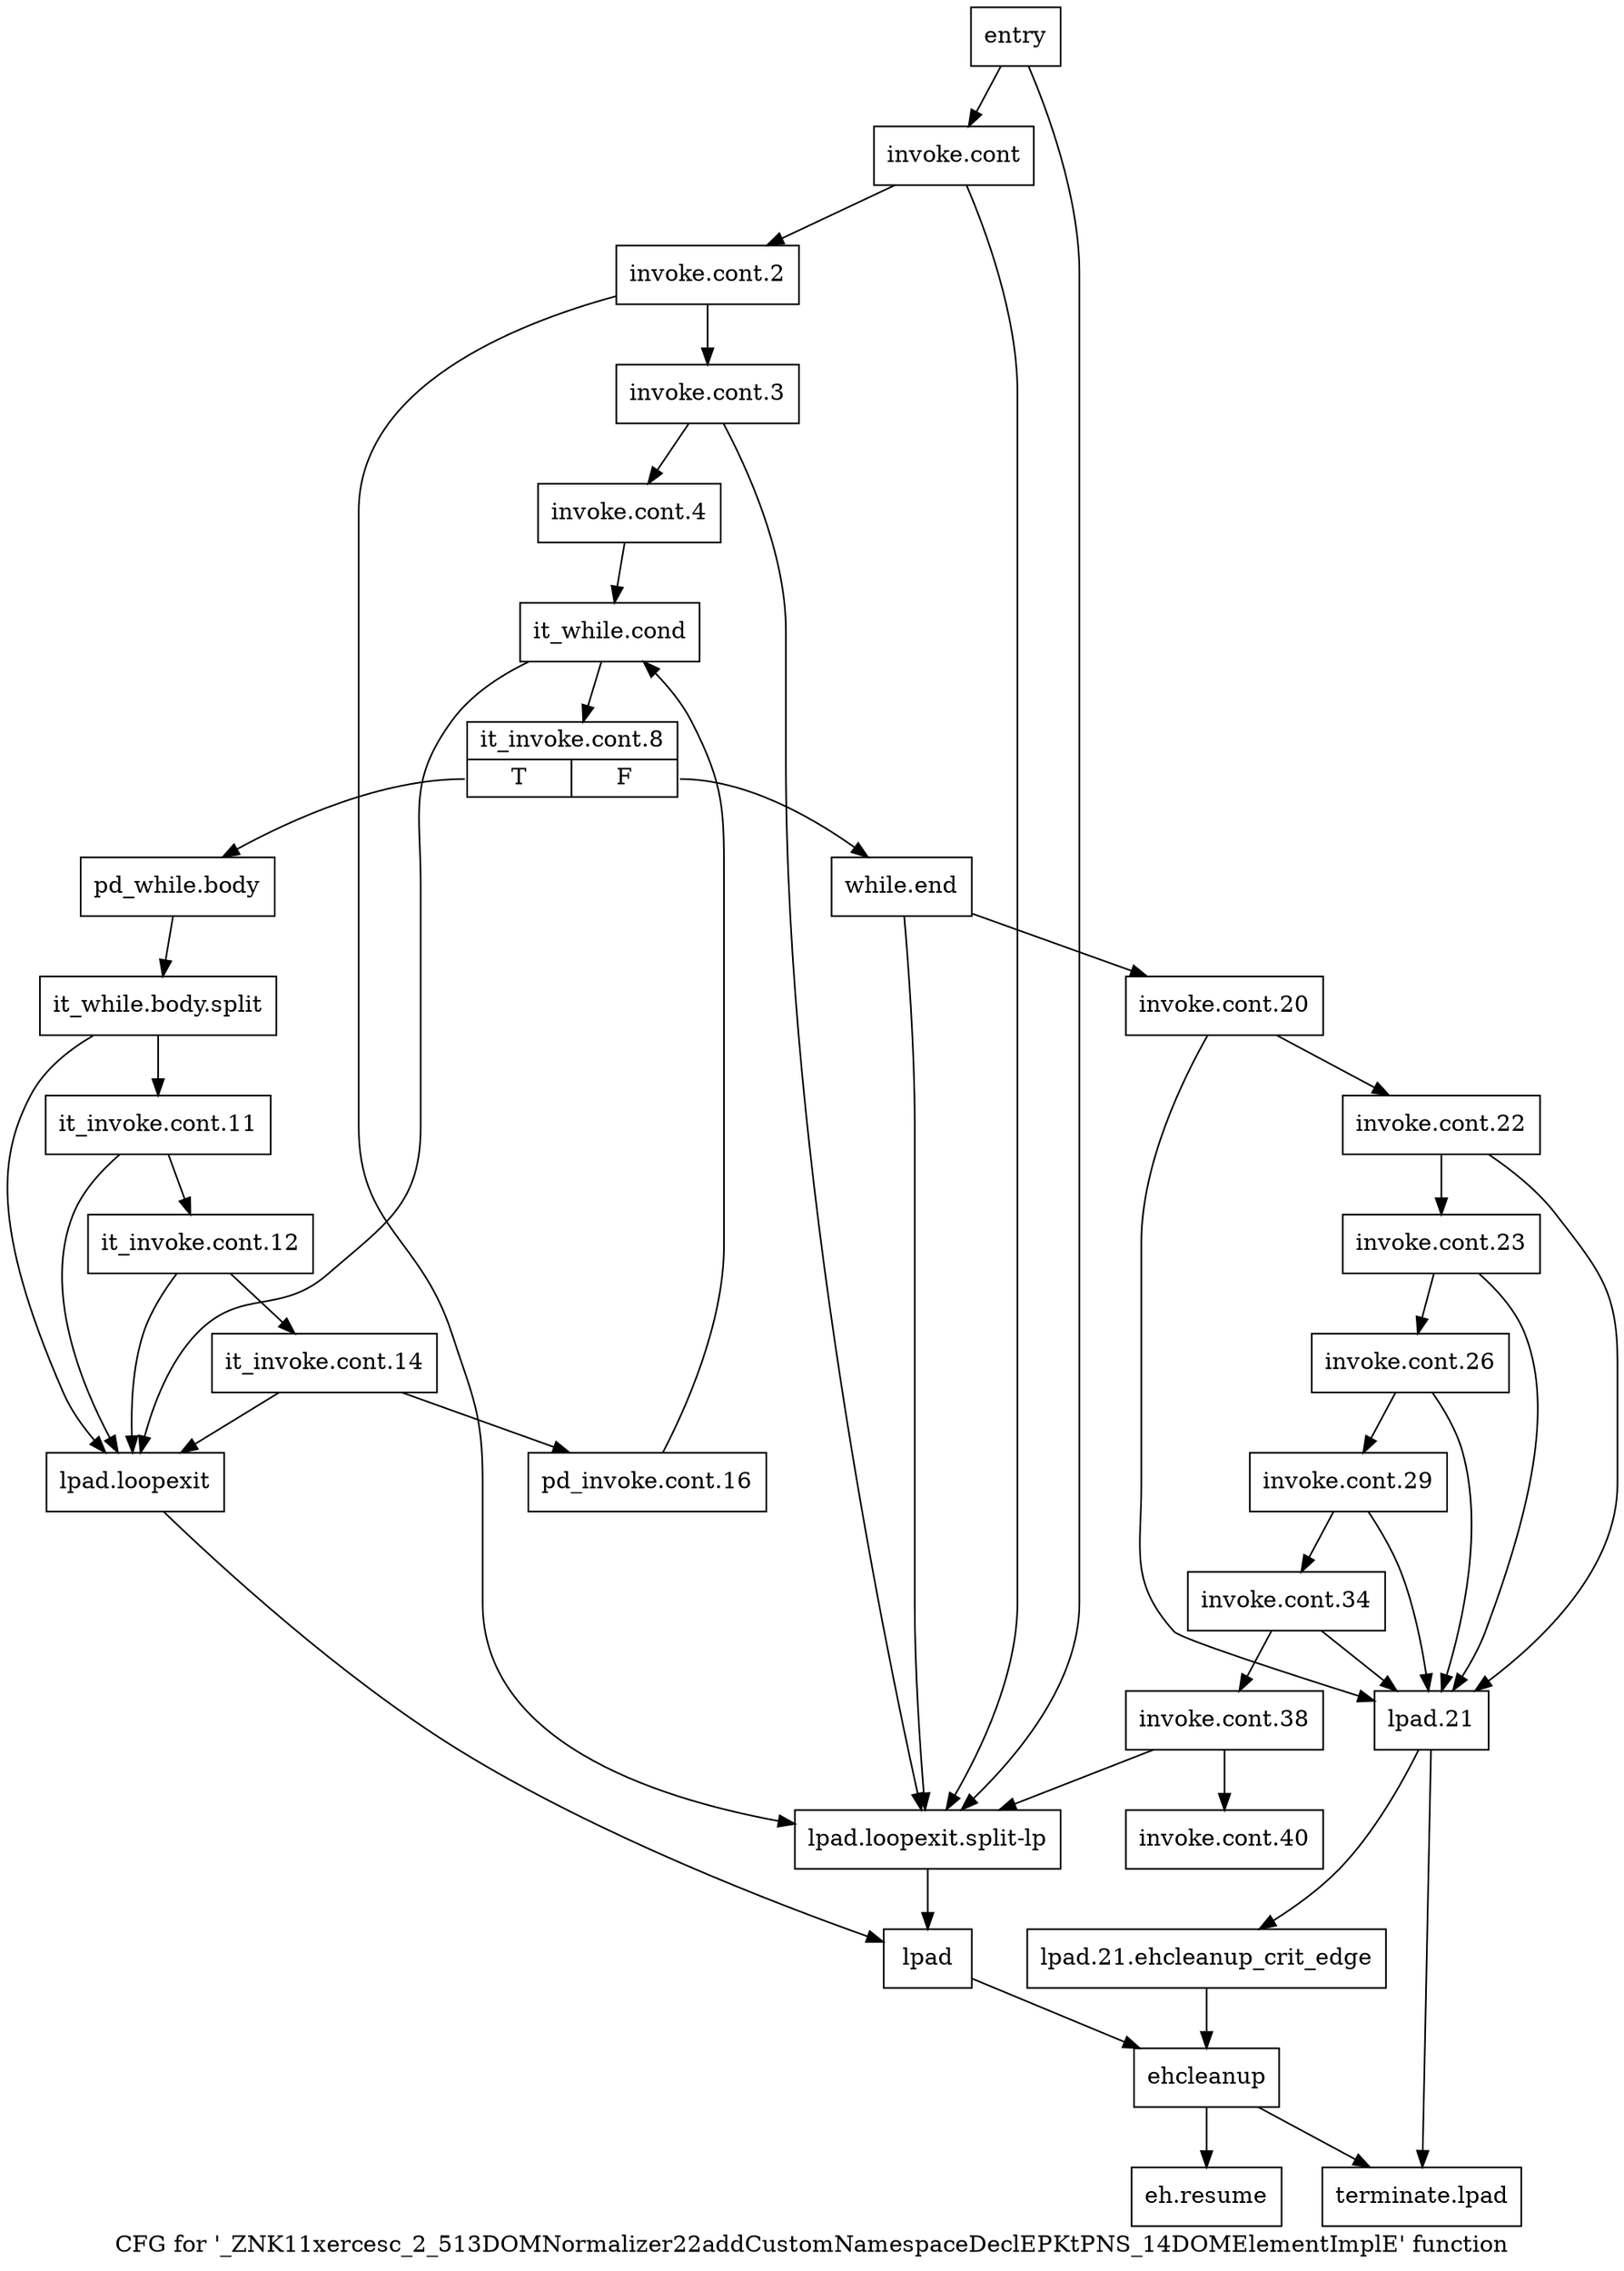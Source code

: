 digraph "CFG for '_ZNK11xercesc_2_513DOMNormalizer22addCustomNamespaceDeclEPKtPNS_14DOMElementImplE' function" {
	label="CFG for '_ZNK11xercesc_2_513DOMNormalizer22addCustomNamespaceDeclEPKtPNS_14DOMElementImplE' function";

	Node0x2c558d0 [shape=record,label="{entry}"];
	Node0x2c558d0 -> Node0x2c55920;
	Node0x2c558d0 -> Node0x2c55ce0;
	Node0x2c55920 [shape=record,label="{invoke.cont}"];
	Node0x2c55920 -> Node0x2c55970;
	Node0x2c55920 -> Node0x2c55ce0;
	Node0x2c55970 [shape=record,label="{invoke.cont.2}"];
	Node0x2c55970 -> Node0x2c559c0;
	Node0x2c55970 -> Node0x2c55ce0;
	Node0x2c559c0 [shape=record,label="{invoke.cont.3}"];
	Node0x2c559c0 -> Node0x2c55a10;
	Node0x2c559c0 -> Node0x2c55ce0;
	Node0x2c55a10 [shape=record,label="{invoke.cont.4}"];
	Node0x2c55a10 -> Node0x2c55a60;
	Node0x2c55a60 [shape=record,label="{it_while.cond}"];
	Node0x2c55a60 -> Node0x2c55ab0;
	Node0x2c55a60 -> Node0x2c55c90;
	Node0x2c55ab0 [shape=record,label="{it_invoke.cont.8|{<s0>T|<s1>F}}"];
	Node0x2c55ab0:s0 -> Node0x2c55b00;
	Node0x2c55ab0:s1 -> Node0x2c55d80;
	Node0x2c55b00 [shape=record,label="{pd_while.body}"];
	Node0x2c55b00 -> Node0xa68f740;
	Node0xa68f740 [shape=record,label="{it_while.body.split}"];
	Node0xa68f740 -> Node0x2c55b50;
	Node0xa68f740 -> Node0x2c55c90;
	Node0x2c55b50 [shape=record,label="{it_invoke.cont.11}"];
	Node0x2c55b50 -> Node0x2c55ba0;
	Node0x2c55b50 -> Node0x2c55c90;
	Node0x2c55ba0 [shape=record,label="{it_invoke.cont.12}"];
	Node0x2c55ba0 -> Node0x2c55bf0;
	Node0x2c55ba0 -> Node0x2c55c90;
	Node0x2c55bf0 [shape=record,label="{it_invoke.cont.14}"];
	Node0x2c55bf0 -> Node0x2c55c40;
	Node0x2c55bf0 -> Node0x2c55c90;
	Node0x2c55c40 [shape=record,label="{pd_invoke.cont.16}"];
	Node0x2c55c40 -> Node0x2c55a60;
	Node0x2c55c90 [shape=record,label="{lpad.loopexit}"];
	Node0x2c55c90 -> Node0x2c55d30;
	Node0x2c55ce0 [shape=record,label="{lpad.loopexit.split-lp}"];
	Node0x2c55ce0 -> Node0x2c55d30;
	Node0x2c55d30 [shape=record,label="{lpad}"];
	Node0x2c55d30 -> Node0x2c560f0;
	Node0x2c55d80 [shape=record,label="{while.end}"];
	Node0x2c55d80 -> Node0x2c55dd0;
	Node0x2c55d80 -> Node0x2c55ce0;
	Node0x2c55dd0 [shape=record,label="{invoke.cont.20}"];
	Node0x2c55dd0 -> Node0x2c55e20;
	Node0x2c55dd0 -> Node0x2c56000;
	Node0x2c55e20 [shape=record,label="{invoke.cont.22}"];
	Node0x2c55e20 -> Node0x2c55e70;
	Node0x2c55e20 -> Node0x2c56000;
	Node0x2c55e70 [shape=record,label="{invoke.cont.23}"];
	Node0x2c55e70 -> Node0x2c55ec0;
	Node0x2c55e70 -> Node0x2c56000;
	Node0x2c55ec0 [shape=record,label="{invoke.cont.26}"];
	Node0x2c55ec0 -> Node0x2c55f10;
	Node0x2c55ec0 -> Node0x2c56000;
	Node0x2c55f10 [shape=record,label="{invoke.cont.29}"];
	Node0x2c55f10 -> Node0x2c55f60;
	Node0x2c55f10 -> Node0x2c56000;
	Node0x2c55f60 [shape=record,label="{invoke.cont.34}"];
	Node0x2c55f60 -> Node0x2c55fb0;
	Node0x2c55f60 -> Node0x2c56000;
	Node0x2c55fb0 [shape=record,label="{invoke.cont.38}"];
	Node0x2c55fb0 -> Node0x2c560a0;
	Node0x2c55fb0 -> Node0x2c55ce0;
	Node0x2c56000 [shape=record,label="{lpad.21}"];
	Node0x2c56000 -> Node0x2c56050;
	Node0x2c56000 -> Node0x2c56190;
	Node0x2c56050 [shape=record,label="{lpad.21.ehcleanup_crit_edge}"];
	Node0x2c56050 -> Node0x2c560f0;
	Node0x2c560a0 [shape=record,label="{invoke.cont.40}"];
	Node0x2c560f0 [shape=record,label="{ehcleanup}"];
	Node0x2c560f0 -> Node0x2c56140;
	Node0x2c560f0 -> Node0x2c56190;
	Node0x2c56140 [shape=record,label="{eh.resume}"];
	Node0x2c56190 [shape=record,label="{terminate.lpad}"];
}
